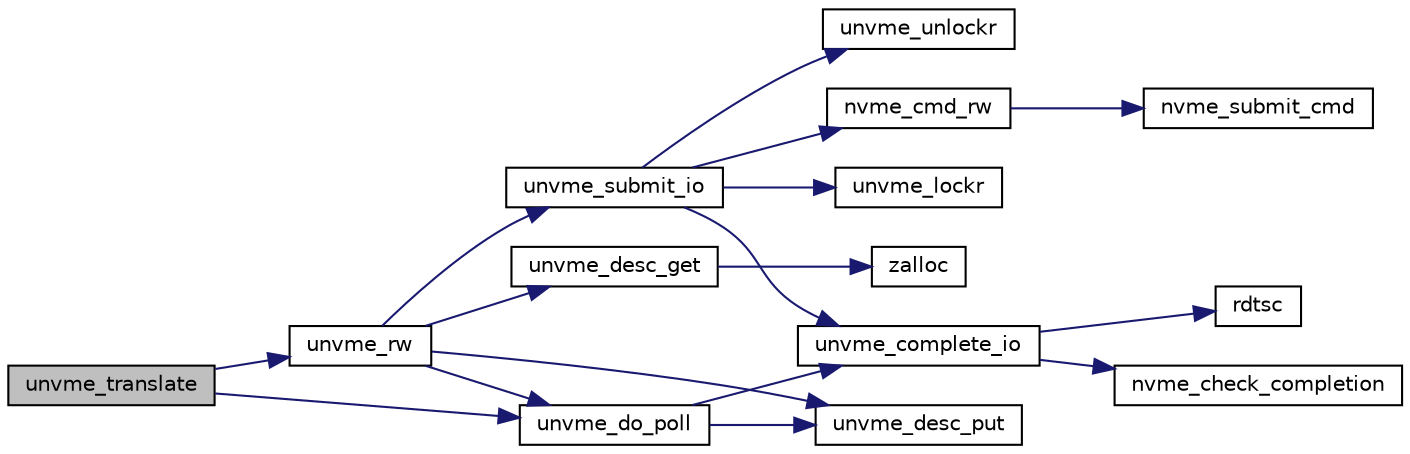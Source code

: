 digraph "unvme_translate"
{
  edge [fontname="Helvetica",fontsize="10",labelfontname="Helvetica",labelfontsize="10"];
  node [fontname="Helvetica",fontsize="10",shape=record];
  rankdir="LR";
  Node1 [label="unvme_translate",height=0.2,width=0.4,color="black", fillcolor="grey75", style="filled", fontcolor="black"];
  Node1 -> Node2 [color="midnightblue",fontsize="10",style="solid",fontname="Helvetica"];
  Node2 [label="unvme_rw",height=0.2,width=0.4,color="black", fillcolor="white", style="filled",URL="$unvme__core_8c.html#a6b9870afbaebc91259c47aec987b1678"];
  Node2 -> Node3 [color="midnightblue",fontsize="10",style="solid",fontname="Helvetica"];
  Node3 [label="unvme_desc_get",height=0.2,width=0.4,color="black", fillcolor="white", style="filled",URL="$unvme__core_8c.html#a511932fb0df801a93437033366f032b7"];
  Node3 -> Node4 [color="midnightblue",fontsize="10",style="solid",fontname="Helvetica"];
  Node4 [label="zalloc",height=0.2,width=0.4,color="black", fillcolor="white", style="filled",URL="$unvme__log_8h.html#ad0365f35de6857f0533c276a8d243ccc"];
  Node2 -> Node5 [color="midnightblue",fontsize="10",style="solid",fontname="Helvetica"];
  Node5 [label="unvme_submit_io",height=0.2,width=0.4,color="black", fillcolor="white", style="filled",URL="$unvme__core_8c.html#a0ac4e95ce00dd71b4a4a0d72945252ff"];
  Node5 -> Node6 [color="midnightblue",fontsize="10",style="solid",fontname="Helvetica"];
  Node6 [label="unvme_lockr",height=0.2,width=0.4,color="black", fillcolor="white", style="filled",URL="$unvme__lock_8h.html#a77e89c9bf40e1809f387f1e20310ad84"];
  Node5 -> Node7 [color="midnightblue",fontsize="10",style="solid",fontname="Helvetica"];
  Node7 [label="unvme_unlockr",height=0.2,width=0.4,color="black", fillcolor="white", style="filled",URL="$unvme__lock_8h.html#a7cab09e611c6badd48e4784197bc92f2"];
  Node5 -> Node8 [color="midnightblue",fontsize="10",style="solid",fontname="Helvetica"];
  Node8 [label="unvme_complete_io",height=0.2,width=0.4,color="black", fillcolor="white", style="filled",URL="$unvme__core_8c.html#aa8440e1663bf1b1ea510e6fd7073818f"];
  Node8 -> Node9 [color="midnightblue",fontsize="10",style="solid",fontname="Helvetica"];
  Node9 [label="nvme_check_completion",height=0.2,width=0.4,color="black", fillcolor="white", style="filled",URL="$unvme__nvme_8c.html#a9edecd91d5f175101db078e293f3645d"];
  Node8 -> Node10 [color="midnightblue",fontsize="10",style="solid",fontname="Helvetica"];
  Node10 [label="rdtsc",height=0.2,width=0.4,color="black", fillcolor="white", style="filled",URL="$rdtsc_8h.html#a64eba85413970674e0e6e03af9e9d0f4"];
  Node5 -> Node11 [color="midnightblue",fontsize="10",style="solid",fontname="Helvetica"];
  Node11 [label="nvme_cmd_rw",height=0.2,width=0.4,color="black", fillcolor="white", style="filled",URL="$unvme__nvme_8c.html#a5ac109a5084e0fd473167e18f140c288"];
  Node11 -> Node12 [color="midnightblue",fontsize="10",style="solid",fontname="Helvetica"];
  Node12 [label="nvme_submit_cmd",height=0.2,width=0.4,color="black", fillcolor="white", style="filled",URL="$unvme__nvme_8c.html#a14c1d952a58550e910747273e3dad34b"];
  Node2 -> Node13 [color="midnightblue",fontsize="10",style="solid",fontname="Helvetica"];
  Node13 [label="unvme_do_poll",height=0.2,width=0.4,color="black", fillcolor="white", style="filled",URL="$unvme__core_8c.html#a3efa2ca0f56e83333a490784ddf3600c"];
  Node13 -> Node8 [color="midnightblue",fontsize="10",style="solid",fontname="Helvetica"];
  Node13 -> Node14 [color="midnightblue",fontsize="10",style="solid",fontname="Helvetica"];
  Node14 [label="unvme_desc_put",height=0.2,width=0.4,color="black", fillcolor="white", style="filled",URL="$unvme__core_8c.html#ab9eca71c854d9d67edd4bd9364380c11"];
  Node2 -> Node14 [color="midnightblue",fontsize="10",style="solid",fontname="Helvetica"];
  Node1 -> Node13 [color="midnightblue",fontsize="10",style="solid",fontname="Helvetica"];
}
